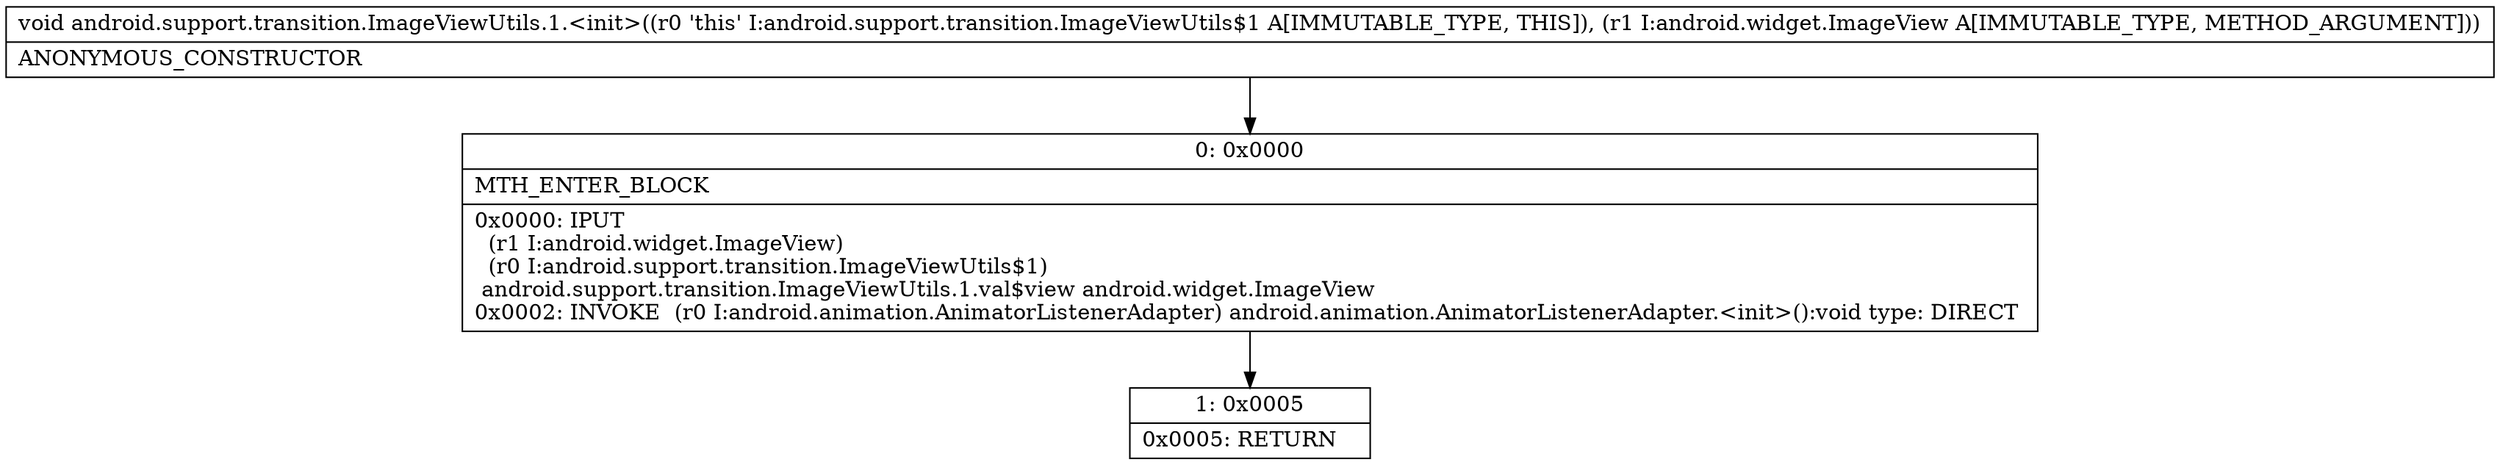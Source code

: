 digraph "CFG forandroid.support.transition.ImageViewUtils.1.\<init\>(Landroid\/widget\/ImageView;)V" {
Node_0 [shape=record,label="{0\:\ 0x0000|MTH_ENTER_BLOCK\l|0x0000: IPUT  \l  (r1 I:android.widget.ImageView)\l  (r0 I:android.support.transition.ImageViewUtils$1)\l android.support.transition.ImageViewUtils.1.val$view android.widget.ImageView \l0x0002: INVOKE  (r0 I:android.animation.AnimatorListenerAdapter) android.animation.AnimatorListenerAdapter.\<init\>():void type: DIRECT \l}"];
Node_1 [shape=record,label="{1\:\ 0x0005|0x0005: RETURN   \l}"];
MethodNode[shape=record,label="{void android.support.transition.ImageViewUtils.1.\<init\>((r0 'this' I:android.support.transition.ImageViewUtils$1 A[IMMUTABLE_TYPE, THIS]), (r1 I:android.widget.ImageView A[IMMUTABLE_TYPE, METHOD_ARGUMENT]))  | ANONYMOUS_CONSTRUCTOR\l}"];
MethodNode -> Node_0;
Node_0 -> Node_1;
}


